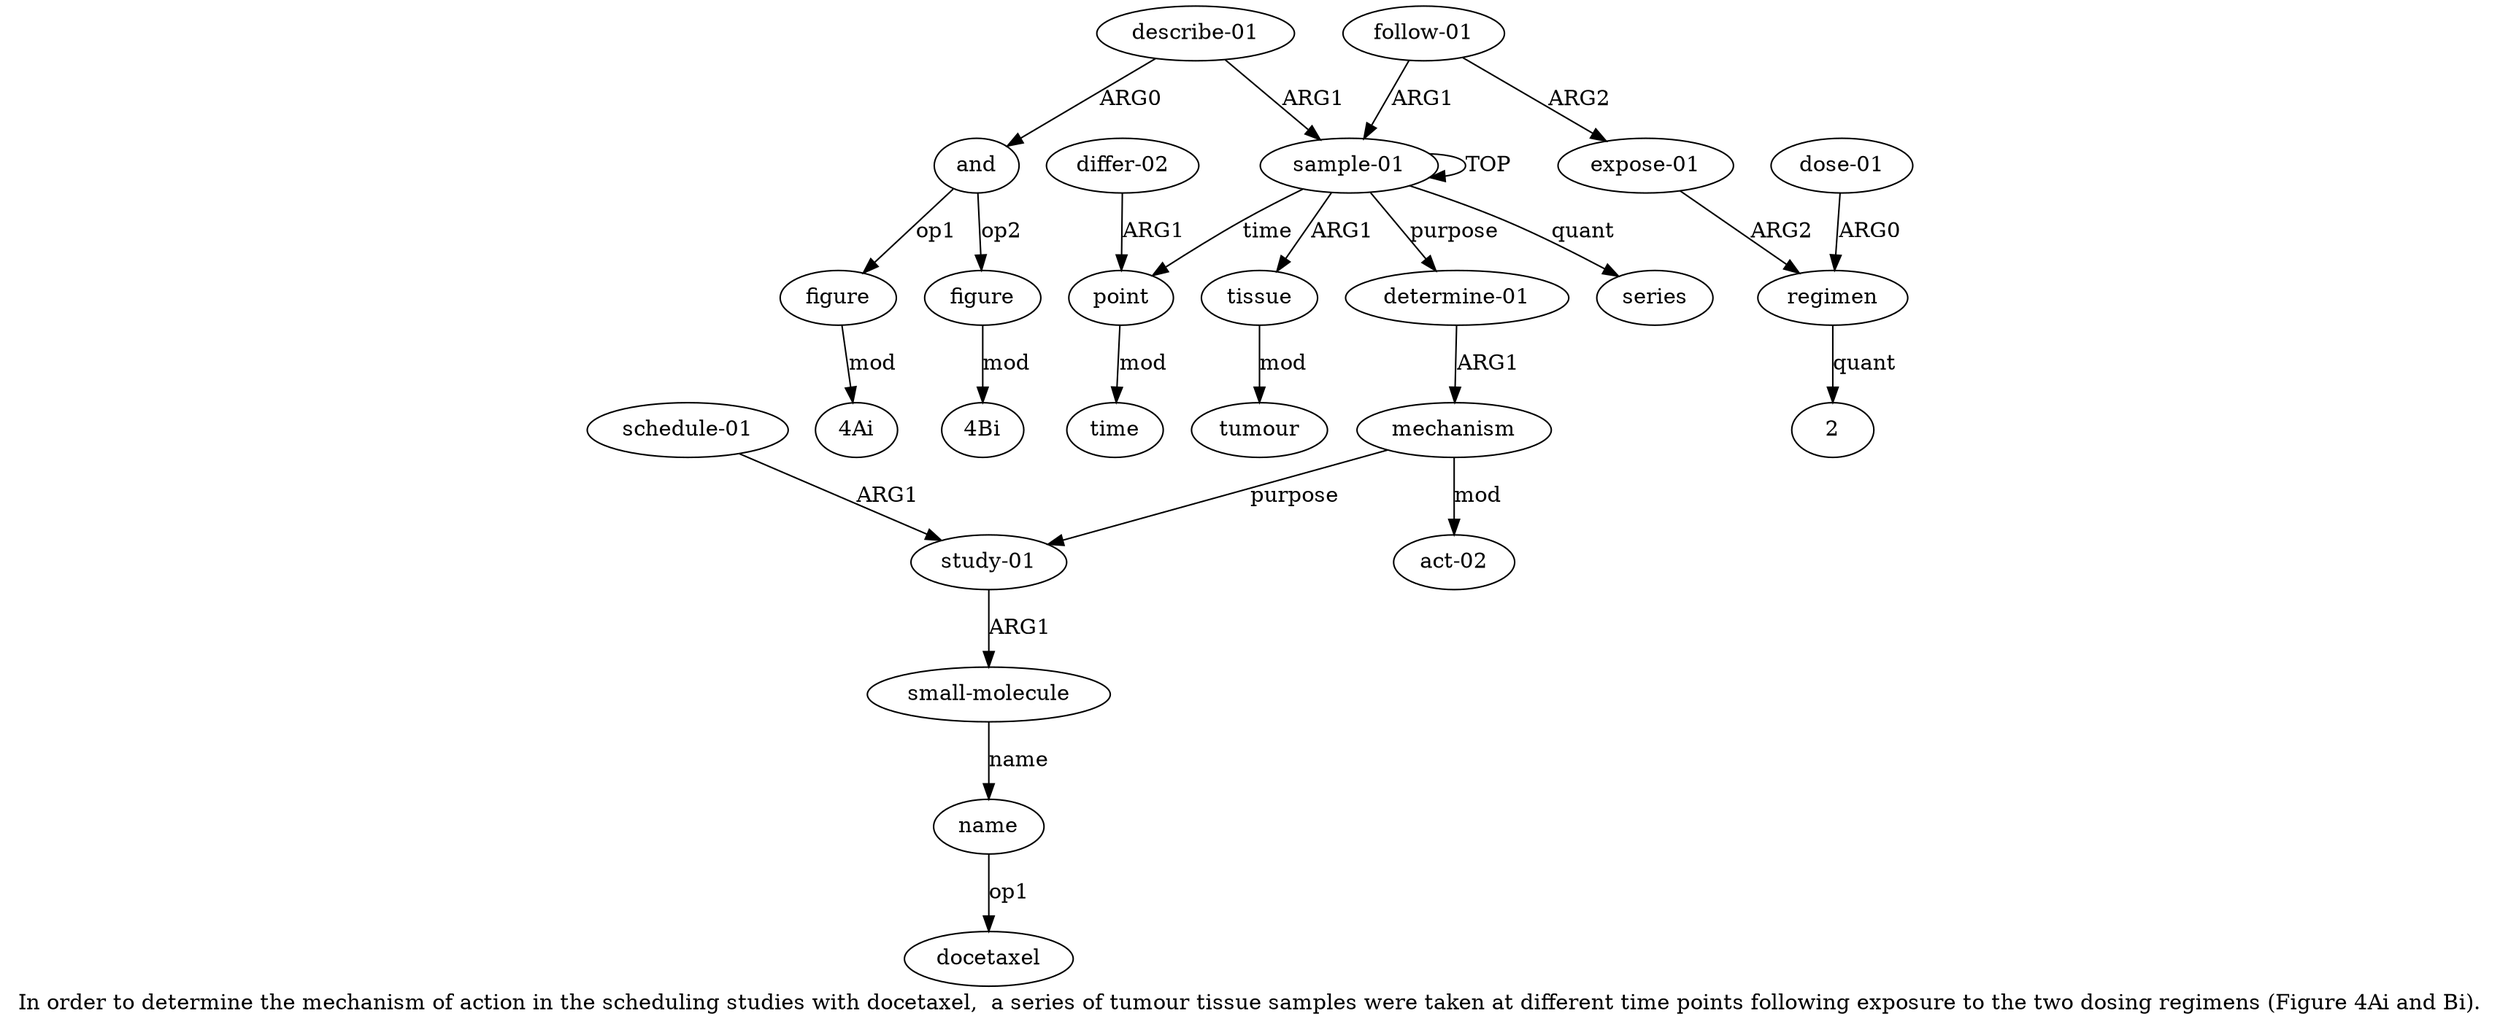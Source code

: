 digraph  {
	graph [label="In order to determine the mechanism of action in the scheduling studies with docetaxel,  a series of tumour tissue samples were \
taken at different time points following exposure to the two dosing regimens (Figure 4Ai and Bi)."];
	node [label="\N"];
	a20	 [color=black,
		gold_ind=20,
		gold_label=name,
		label=name,
		test_ind=20,
		test_label=name];
	"a20 docetaxel"	 [color=black,
		gold_ind=-1,
		gold_label=docetaxel,
		label=docetaxel,
		test_ind=-1,
		test_label=docetaxel];
	a20 -> "a20 docetaxel" [key=0,
	color=black,
	gold_label=op1,
	label=op1,
	test_label=op1];
a21 [color=black,
	gold_ind=21,
	gold_label="schedule-01",
	label="schedule-01",
	test_ind=21,
	test_label="schedule-01"];
a18 [color=black,
	gold_ind=18,
	gold_label="study-01",
	label="study-01",
	test_ind=18,
	test_label="study-01"];
a21 -> a18 [key=0,
color=black,
gold_label=ARG1,
label=ARG1,
test_label=ARG1];
"a13 4Bi" [color=black,
gold_ind=-1,
gold_label="4Bi",
label="4Bi",
test_ind=-1,
test_label="4Bi"];
"a12 4Ai" [color=black,
gold_ind=-1,
gold_label="4Ai",
label="4Ai",
test_ind=-1,
test_label="4Ai"];
"a8 2" [color=black,
gold_ind=-1,
gold_label=2,
label=2,
test_ind=-1,
test_label=2];
a15 [color=black,
gold_ind=15,
gold_label="determine-01",
label="determine-01",
test_ind=15,
test_label="determine-01"];
a16 [color=black,
gold_ind=16,
gold_label=mechanism,
label=mechanism,
test_ind=16,
test_label=mechanism];
a15 -> a16 [key=0,
color=black,
gold_label=ARG1,
label=ARG1,
test_label=ARG1];
a14 [color=black,
gold_ind=14,
gold_label=series,
label=series,
test_ind=14,
test_label=series];
a17 [color=black,
gold_ind=17,
gold_label="act-02",
label="act-02",
test_ind=17,
test_label="act-02"];
a16 -> a17 [key=0,
color=black,
gold_label=mod,
label=mod,
test_label=mod];
a16 -> a18 [key=0,
color=black,
gold_label=purpose,
label=purpose,
test_label=purpose];
a11 [color=black,
gold_ind=11,
gold_label=and,
label=and,
test_ind=11,
test_label=and];
a13 [color=black,
gold_ind=13,
gold_label=figure,
label=figure,
test_ind=13,
test_label=figure];
a11 -> a13 [key=0,
color=black,
gold_label=op2,
label=op2,
test_label=op2];
a12 [color=black,
gold_ind=12,
gold_label=figure,
label=figure,
test_ind=12,
test_label=figure];
a11 -> a12 [key=0,
color=black,
gold_label=op1,
label=op1,
test_label=op1];
a10 [color=black,
gold_ind=10,
gold_label="describe-01",
label="describe-01",
test_ind=10,
test_label="describe-01"];
a10 -> a11 [key=0,
color=black,
gold_label=ARG0,
label=ARG0,
test_label=ARG0];
a0 [color=black,
gold_ind=0,
gold_label="sample-01",
label="sample-01",
test_ind=0,
test_label="sample-01"];
a10 -> a0 [key=0,
color=black,
gold_label=ARG1,
label=ARG1,
test_label=ARG1];
a13 -> "a13 4Bi" [key=0,
color=black,
gold_label=mod,
label=mod,
test_label=mod];
a12 -> "a12 4Ai" [key=0,
color=black,
gold_label=mod,
label=mod,
test_label=mod];
a19 [color=black,
gold_ind=19,
gold_label="small-molecule",
label="small-molecule",
test_ind=19,
test_label="small-molecule"];
a19 -> a20 [key=0,
color=black,
gold_label=name,
label=name,
test_label=name];
a18 -> a19 [key=0,
color=black,
gold_label=ARG1,
label=ARG1,
test_label=ARG1];
a1 [color=black,
gold_ind=1,
gold_label=tissue,
label=tissue,
test_ind=1,
test_label=tissue];
a2 [color=black,
gold_ind=2,
gold_label=tumour,
label=tumour,
test_ind=2,
test_label=tumour];
a1 -> a2 [key=0,
color=black,
gold_label=mod,
label=mod,
test_label=mod];
a0 -> a15 [key=0,
color=black,
gold_label=purpose,
label=purpose,
test_label=purpose];
a0 -> a14 [key=0,
color=black,
gold_label=quant,
label=quant,
test_label=quant];
a0 -> a1 [key=0,
color=black,
gold_label=ARG1,
label=ARG1,
test_label=ARG1];
a0 -> a0 [key=0,
color=black,
gold_label=TOP,
label=TOP,
test_label=TOP];
a3 [color=black,
gold_ind=3,
gold_label=point,
label=point,
test_ind=3,
test_label=point];
a0 -> a3 [key=0,
color=black,
gold_label=time,
label=time,
test_label=time];
a4 [color=black,
gold_ind=4,
gold_label=time,
label=time,
test_ind=4,
test_label=time];
a3 -> a4 [key=0,
color=black,
gold_label=mod,
label=mod,
test_label=mod];
a5 [color=black,
gold_ind=5,
gold_label="differ-02",
label="differ-02",
test_ind=5,
test_label="differ-02"];
a5 -> a3 [key=0,
color=black,
gold_label=ARG1,
label=ARG1,
test_label=ARG1];
a7 [color=black,
gold_ind=7,
gold_label="expose-01",
label="expose-01",
test_ind=7,
test_label="expose-01"];
a8 [color=black,
gold_ind=8,
gold_label=regimen,
label=regimen,
test_ind=8,
test_label=regimen];
a7 -> a8 [key=0,
color=black,
gold_label=ARG2,
label=ARG2,
test_label=ARG2];
a6 [color=black,
gold_ind=6,
gold_label="follow-01",
label="follow-01",
test_ind=6,
test_label="follow-01"];
a6 -> a0 [key=0,
color=black,
gold_label=ARG1,
label=ARG1,
test_label=ARG1];
a6 -> a7 [key=0,
color=black,
gold_label=ARG2,
label=ARG2,
test_label=ARG2];
a9 [color=black,
gold_ind=9,
gold_label="dose-01",
label="dose-01",
test_ind=9,
test_label="dose-01"];
a9 -> a8 [key=0,
color=black,
gold_label=ARG0,
label=ARG0,
test_label=ARG0];
a8 -> "a8 2" [key=0,
color=black,
gold_label=quant,
label=quant,
test_label=quant];
}
